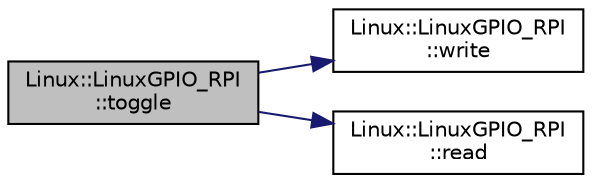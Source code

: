 digraph "Linux::LinuxGPIO_RPI::toggle"
{
 // INTERACTIVE_SVG=YES
  edge [fontname="Helvetica",fontsize="10",labelfontname="Helvetica",labelfontsize="10"];
  node [fontname="Helvetica",fontsize="10",shape=record];
  rankdir="LR";
  Node1 [label="Linux::LinuxGPIO_RPI\l::toggle",height=0.2,width=0.4,color="black", fillcolor="grey75", style="filled" fontcolor="black"];
  Node1 -> Node2 [color="midnightblue",fontsize="10",style="solid",fontname="Helvetica"];
  Node2 [label="Linux::LinuxGPIO_RPI\l::write",height=0.2,width=0.4,color="black", fillcolor="white", style="filled",URL="$classLinux_1_1LinuxGPIO__RPI.html#a90c5223727f8123a78c8d20affdb4568"];
  Node1 -> Node3 [color="midnightblue",fontsize="10",style="solid",fontname="Helvetica"];
  Node3 [label="Linux::LinuxGPIO_RPI\l::read",height=0.2,width=0.4,color="black", fillcolor="white", style="filled",URL="$classLinux_1_1LinuxGPIO__RPI.html#a72006415535c0a41b065eb256a4cf375"];
}
